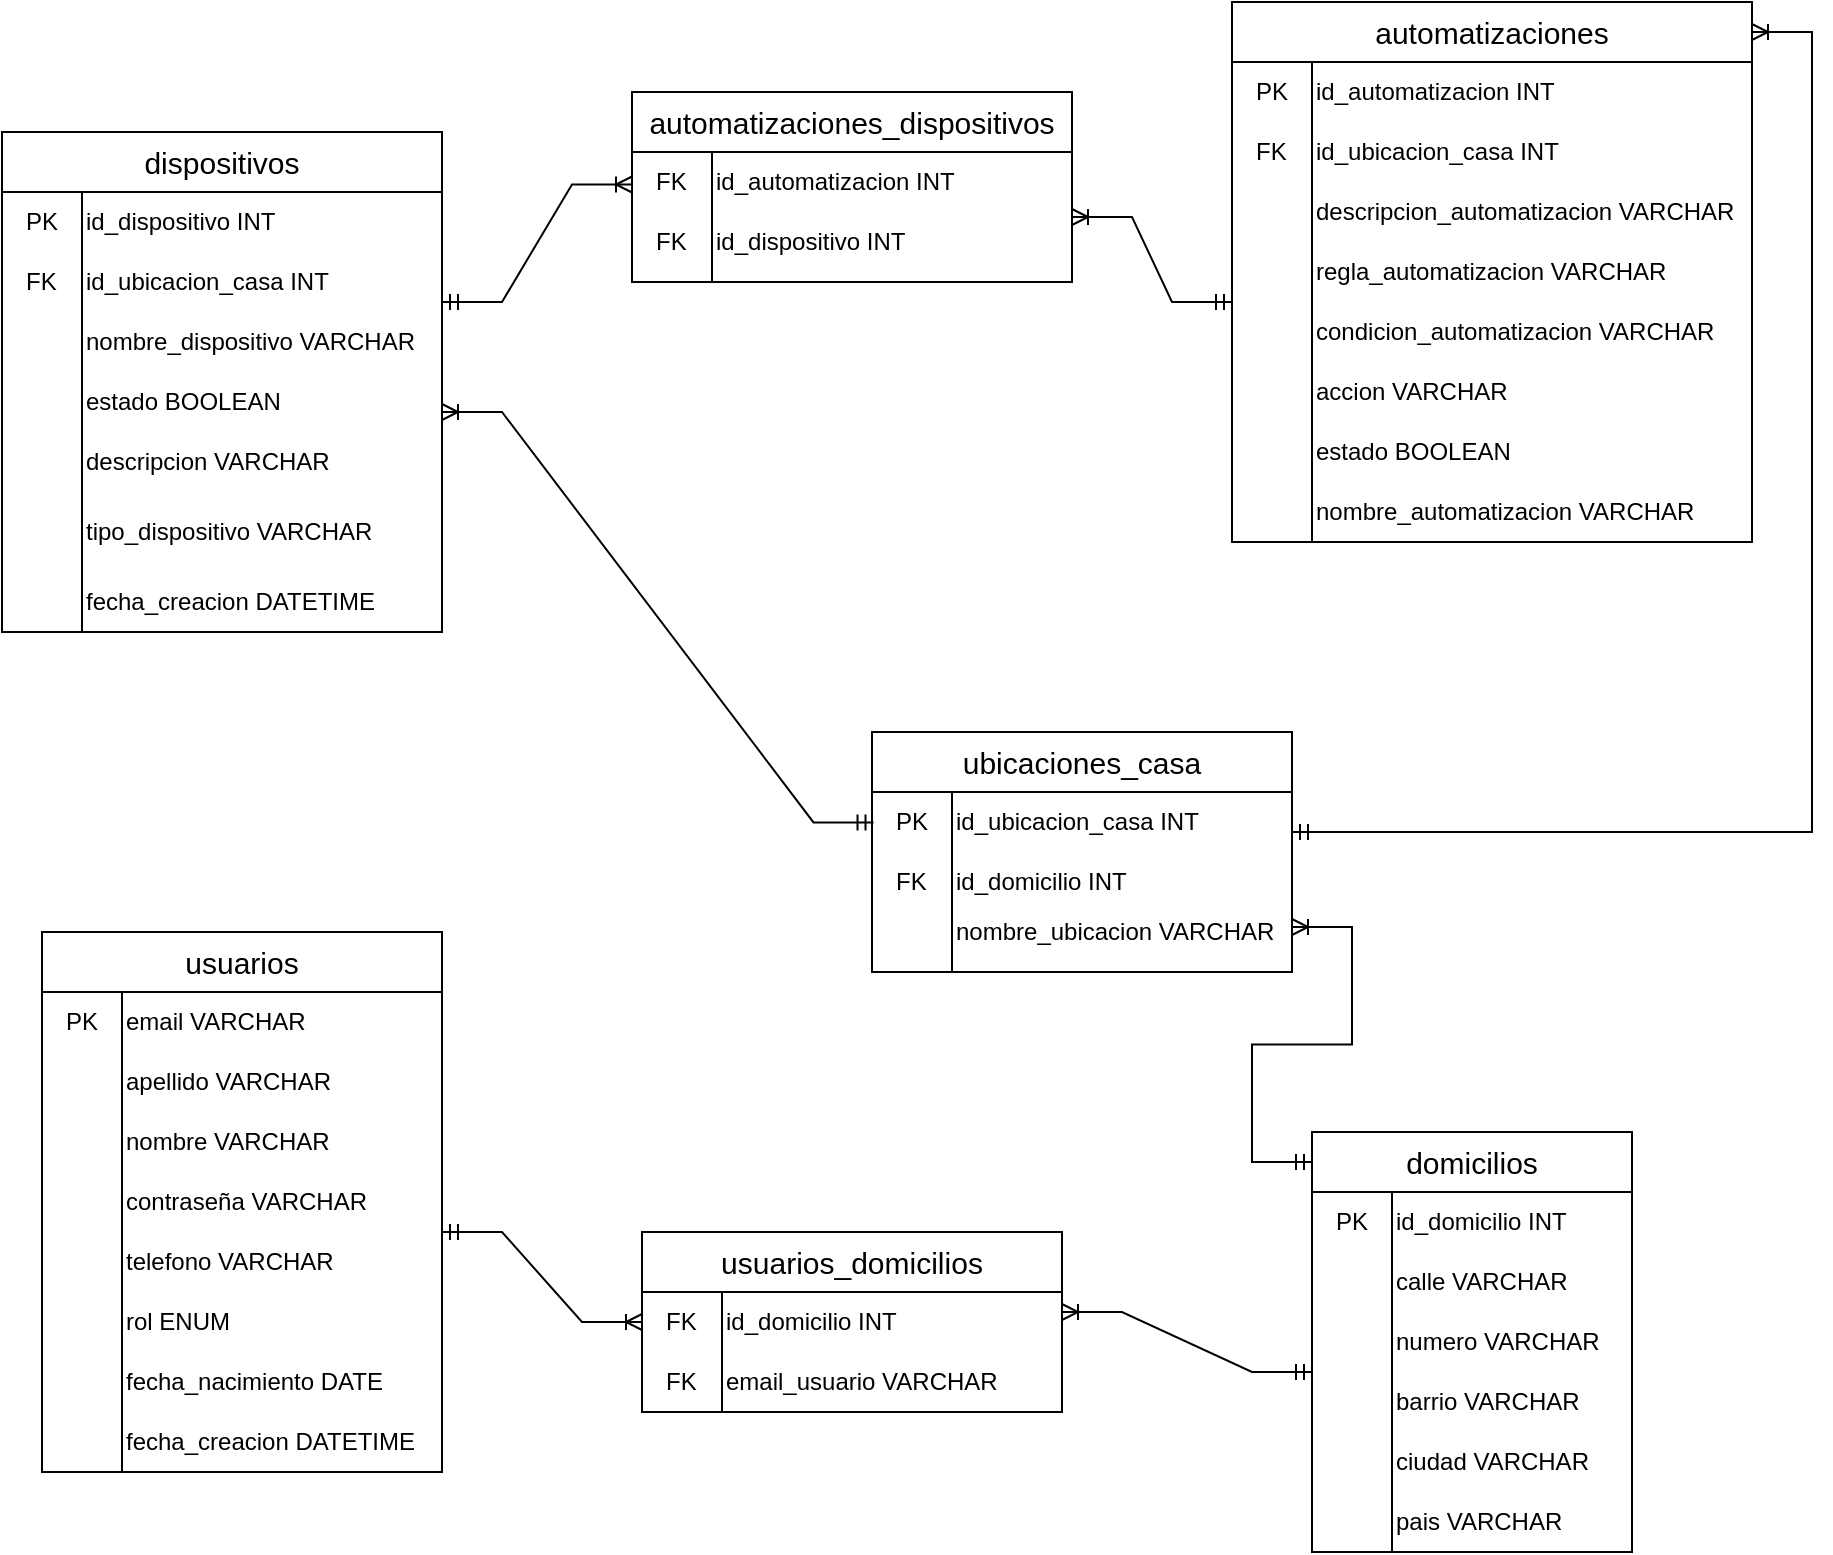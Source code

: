 <mxfile version="27.1.4">
  <diagram name="Página-1" id="oRwEuBBHJ817DWqLubmv">
    <mxGraphModel dx="1426" dy="1151" grid="1" gridSize="10" guides="1" tooltips="1" connect="1" arrows="1" fold="1" page="0" pageScale="1" pageWidth="827" pageHeight="1169" background="none" math="0" shadow="0">
      <root>
        <mxCell id="0" />
        <mxCell id="1" parent="0" />
        <mxCell id="pcuB9orH_UUmlSS86W1v-1" value="" style="rounded=0;whiteSpace=wrap;html=1;" parent="1" vertex="1">
          <mxGeometry x="110" y="160" width="200" height="30" as="geometry" />
        </mxCell>
        <mxCell id="pcuB9orH_UUmlSS86W1v-2" value="" style="rounded=0;whiteSpace=wrap;html=1;" parent="1" vertex="1">
          <mxGeometry x="110" y="190" width="40" height="240" as="geometry" />
        </mxCell>
        <mxCell id="pcuB9orH_UUmlSS86W1v-3" value="" style="rounded=0;whiteSpace=wrap;html=1;" parent="1" vertex="1">
          <mxGeometry x="150" y="190" width="160" height="240" as="geometry" />
        </mxCell>
        <mxCell id="pcuB9orH_UUmlSS86W1v-4" value="nombre VARCHAR" style="text;html=1;align=left;verticalAlign=middle;whiteSpace=wrap;rounded=0;" parent="1" vertex="1">
          <mxGeometry x="150" y="260" width="120" height="10" as="geometry" />
        </mxCell>
        <mxCell id="pcuB9orH_UUmlSS86W1v-5" value="apellido VARCHAR" style="text;html=1;align=left;verticalAlign=middle;whiteSpace=wrap;rounded=0;" parent="1" vertex="1">
          <mxGeometry x="150" y="230" width="120" height="10" as="geometry" />
        </mxCell>
        <mxCell id="pcuB9orH_UUmlSS86W1v-6" value="email VARCHAR" style="text;html=1;align=left;verticalAlign=middle;whiteSpace=wrap;rounded=0;" parent="1" vertex="1">
          <mxGeometry x="150" y="200" width="110" height="10" as="geometry" />
        </mxCell>
        <mxCell id="pcuB9orH_UUmlSS86W1v-7" value="contraseña VARCHAR" style="text;html=1;align=left;verticalAlign=middle;whiteSpace=wrap;rounded=0;" parent="1" vertex="1">
          <mxGeometry x="150" y="290" width="140" height="10" as="geometry" />
        </mxCell>
        <mxCell id="pcuB9orH_UUmlSS86W1v-8" value="telefono VARCHAR" style="text;html=1;align=left;verticalAlign=middle;whiteSpace=wrap;rounded=0;" parent="1" vertex="1">
          <mxGeometry x="150" y="320" width="130" height="10" as="geometry" />
        </mxCell>
        <mxCell id="pcuB9orH_UUmlSS86W1v-9" value="rol ENUM" style="text;html=1;align=left;verticalAlign=middle;whiteSpace=wrap;rounded=0;" parent="1" vertex="1">
          <mxGeometry x="150" y="350" width="110" height="10" as="geometry" />
        </mxCell>
        <mxCell id="pcuB9orH_UUmlSS86W1v-10" value="fecha_nacimiento DATE" style="text;html=1;align=left;verticalAlign=middle;whiteSpace=wrap;rounded=0;" parent="1" vertex="1">
          <mxGeometry x="150" y="380" width="150" height="10" as="geometry" />
        </mxCell>
        <mxCell id="pcuB9orH_UUmlSS86W1v-11" value="fecha_creacion DATETIME" style="text;html=1;align=left;verticalAlign=middle;whiteSpace=wrap;rounded=0;" parent="1" vertex="1">
          <mxGeometry x="150" y="410" width="150" height="10" as="geometry" />
        </mxCell>
        <mxCell id="pcuB9orH_UUmlSS86W1v-12" value="usuarios" style="text;html=1;align=center;verticalAlign=middle;whiteSpace=wrap;rounded=0;fontSize=15;" parent="1" vertex="1">
          <mxGeometry x="190" y="170" width="40" height="10" as="geometry" />
        </mxCell>
        <mxCell id="pcuB9orH_UUmlSS86W1v-13" value="PK" style="text;html=1;align=left;verticalAlign=middle;whiteSpace=wrap;rounded=0;" parent="1" vertex="1">
          <mxGeometry x="120" y="200" width="20" height="10" as="geometry" />
        </mxCell>
        <mxCell id="pcuB9orH_UUmlSS86W1v-15" value="" style="rounded=0;whiteSpace=wrap;html=1;" parent="1" vertex="1">
          <mxGeometry x="410" y="310" width="210" height="30" as="geometry" />
        </mxCell>
        <mxCell id="pcuB9orH_UUmlSS86W1v-16" value="" style="rounded=0;whiteSpace=wrap;html=1;" parent="1" vertex="1">
          <mxGeometry x="410" y="340" width="40" height="60" as="geometry" />
        </mxCell>
        <mxCell id="pcuB9orH_UUmlSS86W1v-17" value="" style="rounded=0;whiteSpace=wrap;html=1;" parent="1" vertex="1">
          <mxGeometry x="450" y="340" width="170" height="60" as="geometry" />
        </mxCell>
        <mxCell id="pcuB9orH_UUmlSS86W1v-18" value="id_domicilio INT" style="text;html=1;align=left;verticalAlign=middle;whiteSpace=wrap;rounded=0;" parent="1" vertex="1">
          <mxGeometry x="450" y="350" width="170" height="10" as="geometry" />
        </mxCell>
        <mxCell id="pcuB9orH_UUmlSS86W1v-19" value="email_usuario VARCHAR" style="text;html=1;align=left;verticalAlign=middle;whiteSpace=wrap;rounded=0;" parent="1" vertex="1">
          <mxGeometry x="450" y="380" width="140" height="10" as="geometry" />
        </mxCell>
        <mxCell id="pcuB9orH_UUmlSS86W1v-21" value="usuarios_domicilios" style="text;html=1;align=center;verticalAlign=middle;whiteSpace=wrap;rounded=0;fontSize=15;" parent="1" vertex="1">
          <mxGeometry x="440" y="320" width="150" height="10" as="geometry" />
        </mxCell>
        <mxCell id="pcuB9orH_UUmlSS86W1v-22" value="FK" style="text;html=1;align=left;verticalAlign=middle;whiteSpace=wrap;rounded=0;" parent="1" vertex="1">
          <mxGeometry x="420" y="350" width="20" height="10" as="geometry" />
        </mxCell>
        <mxCell id="pcuB9orH_UUmlSS86W1v-23" value="FK" style="text;html=1;align=left;verticalAlign=middle;whiteSpace=wrap;rounded=0;" parent="1" vertex="1">
          <mxGeometry x="420" y="380" width="20" height="10" as="geometry" />
        </mxCell>
        <mxCell id="pcuB9orH_UUmlSS86W1v-24" value="" style="rounded=0;whiteSpace=wrap;html=1;" parent="1" vertex="1">
          <mxGeometry x="745" y="260" width="160" height="30" as="geometry" />
        </mxCell>
        <mxCell id="pcuB9orH_UUmlSS86W1v-25" value="" style="rounded=0;whiteSpace=wrap;html=1;" parent="1" vertex="1">
          <mxGeometry x="745" y="290" width="40" height="180" as="geometry" />
        </mxCell>
        <mxCell id="pcuB9orH_UUmlSS86W1v-26" value="" style="rounded=0;whiteSpace=wrap;html=1;" parent="1" vertex="1">
          <mxGeometry x="785" y="290" width="120" height="180" as="geometry" />
        </mxCell>
        <mxCell id="pcuB9orH_UUmlSS86W1v-27" value="id_domicilio INT" style="text;html=1;align=left;verticalAlign=middle;whiteSpace=wrap;rounded=0;" parent="1" vertex="1">
          <mxGeometry x="785" y="300" width="100" height="10" as="geometry" />
        </mxCell>
        <mxCell id="pcuB9orH_UUmlSS86W1v-28" value="calle VARCHAR" style="text;html=1;align=left;verticalAlign=middle;whiteSpace=wrap;rounded=0;" parent="1" vertex="1">
          <mxGeometry x="785" y="330" width="100" height="10" as="geometry" />
        </mxCell>
        <mxCell id="pcuB9orH_UUmlSS86W1v-29" value="numero VARCHAR" style="text;html=1;align=left;verticalAlign=middle;whiteSpace=wrap;rounded=0;" parent="1" vertex="1">
          <mxGeometry x="785" y="360" width="110" height="10" as="geometry" />
        </mxCell>
        <mxCell id="pcuB9orH_UUmlSS86W1v-30" value="barrio VARCHAR" style="text;html=1;align=left;verticalAlign=middle;whiteSpace=wrap;rounded=0;" parent="1" vertex="1">
          <mxGeometry x="785" y="390" width="100" height="10" as="geometry" />
        </mxCell>
        <mxCell id="pcuB9orH_UUmlSS86W1v-31" value="ciudad VARCHAR" style="text;html=1;align=left;verticalAlign=middle;whiteSpace=wrap;rounded=0;" parent="1" vertex="1">
          <mxGeometry x="785" y="420" width="110" height="10" as="geometry" />
        </mxCell>
        <mxCell id="pcuB9orH_UUmlSS86W1v-32" value="pais VARCHAR" style="text;html=1;align=left;verticalAlign=middle;whiteSpace=wrap;rounded=0;" parent="1" vertex="1">
          <mxGeometry x="785" y="450" width="110" height="10" as="geometry" />
        </mxCell>
        <mxCell id="pcuB9orH_UUmlSS86W1v-33" value="domicilios" style="text;html=1;align=center;verticalAlign=middle;whiteSpace=wrap;rounded=0;fontSize=15;" parent="1" vertex="1">
          <mxGeometry x="780" y="270" width="90" height="10" as="geometry" />
        </mxCell>
        <mxCell id="pcuB9orH_UUmlSS86W1v-34" value="PK" style="text;html=1;align=left;verticalAlign=middle;whiteSpace=wrap;rounded=0;" parent="1" vertex="1">
          <mxGeometry x="755" y="300" width="20" height="10" as="geometry" />
        </mxCell>
        <mxCell id="pcuB9orH_UUmlSS86W1v-36" value="" style="rounded=0;whiteSpace=wrap;html=1;" parent="1" vertex="1">
          <mxGeometry x="90" y="-240" width="220" height="30" as="geometry" />
        </mxCell>
        <mxCell id="pcuB9orH_UUmlSS86W1v-37" value="" style="rounded=0;whiteSpace=wrap;html=1;" parent="1" vertex="1">
          <mxGeometry x="90" y="-210" width="40" height="220" as="geometry" />
        </mxCell>
        <mxCell id="pcuB9orH_UUmlSS86W1v-38" value="" style="rounded=0;whiteSpace=wrap;html=1;" parent="1" vertex="1">
          <mxGeometry x="130" y="-210" width="180" height="220" as="geometry" />
        </mxCell>
        <mxCell id="pcuB9orH_UUmlSS86W1v-39" value="id_dispositivo INT" style="text;html=1;align=left;verticalAlign=middle;whiteSpace=wrap;rounded=0;" parent="1" vertex="1">
          <mxGeometry x="130" y="-200" width="160" height="10" as="geometry" />
        </mxCell>
        <mxCell id="pcuB9orH_UUmlSS86W1v-40" value="tipo_dispositivo VARCHAR" style="text;html=1;align=left;verticalAlign=middle;whiteSpace=wrap;rounded=0;" parent="1" vertex="1">
          <mxGeometry x="130" y="-45" width="170" height="10" as="geometry" />
        </mxCell>
        <mxCell id="pcuB9orH_UUmlSS86W1v-41" value="nombre_dispositivo VARCHAR" style="text;html=1;align=left;verticalAlign=middle;whiteSpace=wrap;rounded=0;" parent="1" vertex="1">
          <mxGeometry x="130" y="-140" width="170" height="10" as="geometry" />
        </mxCell>
        <mxCell id="pcuB9orH_UUmlSS86W1v-42" value="estado BOOLEAN" style="text;html=1;align=left;verticalAlign=middle;whiteSpace=wrap;rounded=0;" parent="1" vertex="1">
          <mxGeometry x="130" y="-110" width="170" height="10" as="geometry" />
        </mxCell>
        <mxCell id="pcuB9orH_UUmlSS86W1v-43" value="descripcion VARCHAR" style="text;html=1;align=left;verticalAlign=middle;whiteSpace=wrap;rounded=0;" parent="1" vertex="1">
          <mxGeometry x="130" y="-80" width="170" height="10" as="geometry" />
        </mxCell>
        <mxCell id="pcuB9orH_UUmlSS86W1v-45" value="id_ubicacion_casa INT" style="text;html=1;align=left;verticalAlign=middle;whiteSpace=wrap;rounded=0;" parent="1" vertex="1">
          <mxGeometry x="130" y="-170" width="130" height="10" as="geometry" />
        </mxCell>
        <mxCell id="pcuB9orH_UUmlSS86W1v-47" value="dispositivos" style="text;html=1;align=center;verticalAlign=middle;whiteSpace=wrap;rounded=0;fontSize=15;" parent="1" vertex="1">
          <mxGeometry x="140" y="-230" width="120" height="10" as="geometry" />
        </mxCell>
        <mxCell id="pcuB9orH_UUmlSS86W1v-48" value="PK" style="text;html=1;align=left;verticalAlign=middle;whiteSpace=wrap;rounded=0;" parent="1" vertex="1">
          <mxGeometry x="100" y="-200" width="20" height="10" as="geometry" />
        </mxCell>
        <mxCell id="pcuB9orH_UUmlSS86W1v-49" value="FK" style="text;html=1;align=left;verticalAlign=middle;whiteSpace=wrap;rounded=0;" parent="1" vertex="1">
          <mxGeometry x="100" y="-170" width="20" height="10" as="geometry" />
        </mxCell>
        <mxCell id="pcuB9orH_UUmlSS86W1v-50" value="fecha_creacion DATETIME" style="text;html=1;align=left;verticalAlign=middle;whiteSpace=wrap;rounded=0;" parent="1" vertex="1">
          <mxGeometry x="130" y="-10" width="170" height="10" as="geometry" />
        </mxCell>
        <mxCell id="pcuB9orH_UUmlSS86W1v-51" value="" style="rounded=0;whiteSpace=wrap;html=1;" parent="1" vertex="1">
          <mxGeometry x="405" y="-260" width="220" height="30" as="geometry" />
        </mxCell>
        <mxCell id="pcuB9orH_UUmlSS86W1v-52" value="" style="rounded=0;whiteSpace=wrap;html=1;" parent="1" vertex="1">
          <mxGeometry x="405" y="-230" width="40" height="65" as="geometry" />
        </mxCell>
        <mxCell id="pcuB9orH_UUmlSS86W1v-53" value="" style="rounded=0;whiteSpace=wrap;html=1;" parent="1" vertex="1">
          <mxGeometry x="445" y="-230" width="180" height="65" as="geometry" />
        </mxCell>
        <mxCell id="pcuB9orH_UUmlSS86W1v-55" value="id_automatizacion INT" style="text;html=1;align=left;verticalAlign=middle;whiteSpace=wrap;rounded=0;" parent="1" vertex="1">
          <mxGeometry x="445" y="-220" width="150" height="10" as="geometry" />
        </mxCell>
        <mxCell id="pcuB9orH_UUmlSS86W1v-56" value="id_dispositivo INT" style="text;html=1;align=left;verticalAlign=middle;whiteSpace=wrap;rounded=0;" parent="1" vertex="1">
          <mxGeometry x="445" y="-190" width="180" height="10" as="geometry" />
        </mxCell>
        <mxCell id="pcuB9orH_UUmlSS86W1v-57" value="automatizaciones_dispositivos" style="text;html=1;align=center;verticalAlign=middle;whiteSpace=wrap;rounded=0;fontSize=15;" parent="1" vertex="1">
          <mxGeometry x="440" y="-250" width="150" height="10" as="geometry" />
        </mxCell>
        <mxCell id="pcuB9orH_UUmlSS86W1v-58" value="FK" style="text;html=1;align=left;verticalAlign=middle;whiteSpace=wrap;rounded=0;" parent="1" vertex="1">
          <mxGeometry x="415" y="-220" width="20" height="10" as="geometry" />
        </mxCell>
        <mxCell id="pcuB9orH_UUmlSS86W1v-59" value="FK" style="text;html=1;align=left;verticalAlign=middle;whiteSpace=wrap;rounded=0;" parent="1" vertex="1">
          <mxGeometry x="415" y="-190" width="20" height="10" as="geometry" />
        </mxCell>
        <mxCell id="pcuB9orH_UUmlSS86W1v-60" value="" style="rounded=0;whiteSpace=wrap;html=1;" parent="1" vertex="1">
          <mxGeometry x="705" y="-305" width="260" height="30" as="geometry" />
        </mxCell>
        <mxCell id="pcuB9orH_UUmlSS86W1v-61" value="" style="rounded=0;whiteSpace=wrap;html=1;" parent="1" vertex="1">
          <mxGeometry x="705" y="-275" width="40" height="240" as="geometry" />
        </mxCell>
        <mxCell id="pcuB9orH_UUmlSS86W1v-62" value="" style="rounded=0;whiteSpace=wrap;html=1;" parent="1" vertex="1">
          <mxGeometry x="745" y="-275" width="220" height="240" as="geometry" />
        </mxCell>
        <mxCell id="pcuB9orH_UUmlSS86W1v-63" value="id_automatizacion INT" style="text;html=1;align=left;verticalAlign=middle;whiteSpace=wrap;rounded=0;" parent="1" vertex="1">
          <mxGeometry x="745" y="-265" width="160" height="10" as="geometry" />
        </mxCell>
        <mxCell id="pcuB9orH_UUmlSS86W1v-64" value="descripcion_automatizacion VARCHAR" style="text;html=1;align=left;verticalAlign=middle;whiteSpace=wrap;rounded=0;" parent="1" vertex="1">
          <mxGeometry x="745" y="-205" width="220" height="10" as="geometry" />
        </mxCell>
        <mxCell id="pcuB9orH_UUmlSS86W1v-65" value="regla_automatizacion VARCHAR" style="text;html=1;align=left;verticalAlign=middle;whiteSpace=wrap;rounded=0;" parent="1" vertex="1">
          <mxGeometry x="745" y="-175" width="200" height="10" as="geometry" />
        </mxCell>
        <mxCell id="pcuB9orH_UUmlSS86W1v-66" value="condicion_automatizacion VARCHAR" style="text;html=1;align=left;verticalAlign=middle;whiteSpace=wrap;rounded=0;" parent="1" vertex="1">
          <mxGeometry x="745" y="-145" width="210" height="10" as="geometry" />
        </mxCell>
        <mxCell id="pcuB9orH_UUmlSS86W1v-67" value="accion VARCHAR" style="text;html=1;align=left;verticalAlign=middle;whiteSpace=wrap;rounded=0;" parent="1" vertex="1">
          <mxGeometry x="745" y="-115" width="110" height="10" as="geometry" />
        </mxCell>
        <mxCell id="pcuB9orH_UUmlSS86W1v-68" value="estado BOOLEAN" style="text;html=1;align=left;verticalAlign=middle;whiteSpace=wrap;rounded=0;" parent="1" vertex="1">
          <mxGeometry x="745" y="-85" width="180" height="10" as="geometry" />
        </mxCell>
        <mxCell id="pcuB9orH_UUmlSS86W1v-69" value="id_ubicacion_casa INT" style="text;html=1;align=left;verticalAlign=middle;whiteSpace=wrap;rounded=0;" parent="1" vertex="1">
          <mxGeometry x="745" y="-235" width="170" height="10" as="geometry" />
        </mxCell>
        <mxCell id="pcuB9orH_UUmlSS86W1v-70" value="automatizaciones" style="text;html=1;align=center;verticalAlign=middle;whiteSpace=wrap;rounded=0;fontSize=15;" parent="1" vertex="1">
          <mxGeometry x="775" y="-295" width="120" height="10" as="geometry" />
        </mxCell>
        <mxCell id="pcuB9orH_UUmlSS86W1v-71" value="PK" style="text;html=1;align=left;verticalAlign=middle;whiteSpace=wrap;rounded=0;" parent="1" vertex="1">
          <mxGeometry x="715" y="-265" width="20" height="10" as="geometry" />
        </mxCell>
        <mxCell id="pcuB9orH_UUmlSS86W1v-72" value="FK" style="text;html=1;align=left;verticalAlign=middle;whiteSpace=wrap;rounded=0;" parent="1" vertex="1">
          <mxGeometry x="715" y="-235" width="20" height="10" as="geometry" />
        </mxCell>
        <mxCell id="pcuB9orH_UUmlSS86W1v-73" value="nombre_automatizacion VARCHAR" style="text;html=1;align=left;verticalAlign=middle;whiteSpace=wrap;rounded=0;" parent="1" vertex="1">
          <mxGeometry x="745" y="-55" width="200" height="10" as="geometry" />
        </mxCell>
        <mxCell id="pcuB9orH_UUmlSS86W1v-74" value="" style="rounded=0;whiteSpace=wrap;html=1;" parent="1" vertex="1">
          <mxGeometry x="525" y="60" width="210" height="30" as="geometry" />
        </mxCell>
        <mxCell id="pcuB9orH_UUmlSS86W1v-75" value="" style="rounded=0;whiteSpace=wrap;html=1;" parent="1" vertex="1">
          <mxGeometry x="525" y="90" width="40" height="90" as="geometry" />
        </mxCell>
        <mxCell id="pcuB9orH_UUmlSS86W1v-76" value="" style="rounded=0;whiteSpace=wrap;html=1;" parent="1" vertex="1">
          <mxGeometry x="565" y="90" width="170" height="90" as="geometry" />
        </mxCell>
        <mxCell id="pcuB9orH_UUmlSS86W1v-77" value="id_ubicacion_casa INT" style="text;html=1;align=left;verticalAlign=middle;whiteSpace=wrap;rounded=0;" parent="1" vertex="1">
          <mxGeometry x="565" y="100" width="170" height="10" as="geometry" />
        </mxCell>
        <mxCell id="pcuB9orH_UUmlSS86W1v-78" value="id_domicilio INT" style="text;html=1;align=left;verticalAlign=middle;whiteSpace=wrap;rounded=0;" parent="1" vertex="1">
          <mxGeometry x="565" y="130" width="120" height="10" as="geometry" />
        </mxCell>
        <mxCell id="pcuB9orH_UUmlSS86W1v-79" value="nombre_ubicacion VARCHAR" style="text;html=1;align=left;verticalAlign=middle;whiteSpace=wrap;rounded=0;" parent="1" vertex="1">
          <mxGeometry x="565" y="155" width="170" height="10" as="geometry" />
        </mxCell>
        <mxCell id="pcuB9orH_UUmlSS86W1v-80" value="ubicaciones_casa" style="text;html=1;align=center;verticalAlign=middle;whiteSpace=wrap;rounded=0;fontSize=15;" parent="1" vertex="1">
          <mxGeometry x="555" y="70" width="150" height="10" as="geometry" />
        </mxCell>
        <mxCell id="pcuB9orH_UUmlSS86W1v-81" value="PK" style="text;html=1;align=left;verticalAlign=middle;whiteSpace=wrap;rounded=0;" parent="1" vertex="1">
          <mxGeometry x="535" y="100" width="20" height="10" as="geometry" />
        </mxCell>
        <mxCell id="pcuB9orH_UUmlSS86W1v-82" value="FK" style="text;html=1;align=left;verticalAlign=middle;whiteSpace=wrap;rounded=0;" parent="1" vertex="1">
          <mxGeometry x="535" y="130" width="20" height="10" as="geometry" />
        </mxCell>
        <mxCell id="pcuB9orH_UUmlSS86W1v-83" value="" style="edgeStyle=entityRelationEdgeStyle;fontSize=12;html=1;endArrow=ERoneToMany;startArrow=ERmandOne;rounded=0;entryX=1;entryY=0.75;entryDx=0;entryDy=0;" parent="1" source="pcuB9orH_UUmlSS86W1v-24" target="pcuB9orH_UUmlSS86W1v-76" edge="1">
          <mxGeometry width="100" height="100" relative="1" as="geometry">
            <mxPoint x="800" y="240" as="sourcePoint" />
            <mxPoint x="610" y="210" as="targetPoint" />
          </mxGeometry>
        </mxCell>
        <mxCell id="pcuB9orH_UUmlSS86W1v-84" value="" style="edgeStyle=entityRelationEdgeStyle;fontSize=12;html=1;endArrow=ERoneToMany;startArrow=ERmandOne;rounded=0;exitX=1;exitY=0.5;exitDx=0;exitDy=0;entryX=0;entryY=0.25;entryDx=0;entryDy=0;" parent="1" source="pcuB9orH_UUmlSS86W1v-3" target="pcuB9orH_UUmlSS86W1v-16" edge="1">
          <mxGeometry width="100" height="100" relative="1" as="geometry">
            <mxPoint x="440" y="410" as="sourcePoint" />
            <mxPoint x="540" y="310" as="targetPoint" />
          </mxGeometry>
        </mxCell>
        <mxCell id="pcuB9orH_UUmlSS86W1v-85" value="" style="edgeStyle=entityRelationEdgeStyle;fontSize=12;html=1;endArrow=ERoneToMany;startArrow=ERmandOne;rounded=0;entryX=1;entryY=0;entryDx=0;entryDy=0;" parent="1" source="pcuB9orH_UUmlSS86W1v-25" target="pcuB9orH_UUmlSS86W1v-18" edge="1">
          <mxGeometry width="100" height="100" relative="1" as="geometry">
            <mxPoint x="680" y="350" as="sourcePoint" />
            <mxPoint x="680" y="390" as="targetPoint" />
          </mxGeometry>
        </mxCell>
        <mxCell id="pcuB9orH_UUmlSS86W1v-86" value="" style="edgeStyle=entityRelationEdgeStyle;fontSize=12;html=1;endArrow=ERoneToMany;startArrow=ERmandOne;rounded=0;entryX=1;entryY=0.5;entryDx=0;entryDy=0;exitX=0.019;exitY=0.169;exitDx=0;exitDy=0;exitPerimeter=0;" parent="1" source="pcuB9orH_UUmlSS86W1v-75" target="pcuB9orH_UUmlSS86W1v-38" edge="1">
          <mxGeometry width="100" height="100" relative="1" as="geometry">
            <mxPoint x="350" as="sourcePoint" />
            <mxPoint x="450" y="100" as="targetPoint" />
          </mxGeometry>
        </mxCell>
        <mxCell id="pcuB9orH_UUmlSS86W1v-87" value="" style="edgeStyle=entityRelationEdgeStyle;fontSize=12;html=1;endArrow=ERoneToMany;startArrow=ERmandOne;rounded=0;exitX=0;exitY=0.5;exitDx=0;exitDy=0;" parent="1" source="pcuB9orH_UUmlSS86W1v-61" target="pcuB9orH_UUmlSS86W1v-53" edge="1">
          <mxGeometry width="100" height="100" relative="1" as="geometry">
            <mxPoint x="520" y="30" as="sourcePoint" />
            <mxPoint x="620" y="-70" as="targetPoint" />
          </mxGeometry>
        </mxCell>
        <mxCell id="pcuB9orH_UUmlSS86W1v-88" value="" style="edgeStyle=entityRelationEdgeStyle;fontSize=12;html=1;endArrow=ERoneToMany;startArrow=ERmandOne;rounded=0;exitX=1;exitY=0.25;exitDx=0;exitDy=0;entryX=0;entryY=0.25;entryDx=0;entryDy=0;" parent="1" source="pcuB9orH_UUmlSS86W1v-38" target="pcuB9orH_UUmlSS86W1v-52" edge="1">
          <mxGeometry width="100" height="100" relative="1" as="geometry">
            <mxPoint x="360" y="-290" as="sourcePoint" />
            <mxPoint x="460" y="-245" as="targetPoint" />
          </mxGeometry>
        </mxCell>
        <mxCell id="pcuB9orH_UUmlSS86W1v-89" value="" style="edgeStyle=entityRelationEdgeStyle;fontSize=12;html=1;endArrow=ERoneToMany;startArrow=ERmandOne;rounded=0;exitX=1;exitY=1;exitDx=0;exitDy=0;" parent="1" source="pcuB9orH_UUmlSS86W1v-77" target="pcuB9orH_UUmlSS86W1v-60" edge="1">
          <mxGeometry width="100" height="100" relative="1" as="geometry">
            <mxPoint x="770" y="99" as="sourcePoint" />
            <mxPoint x="865" y="40" as="targetPoint" />
          </mxGeometry>
        </mxCell>
      </root>
    </mxGraphModel>
  </diagram>
</mxfile>
